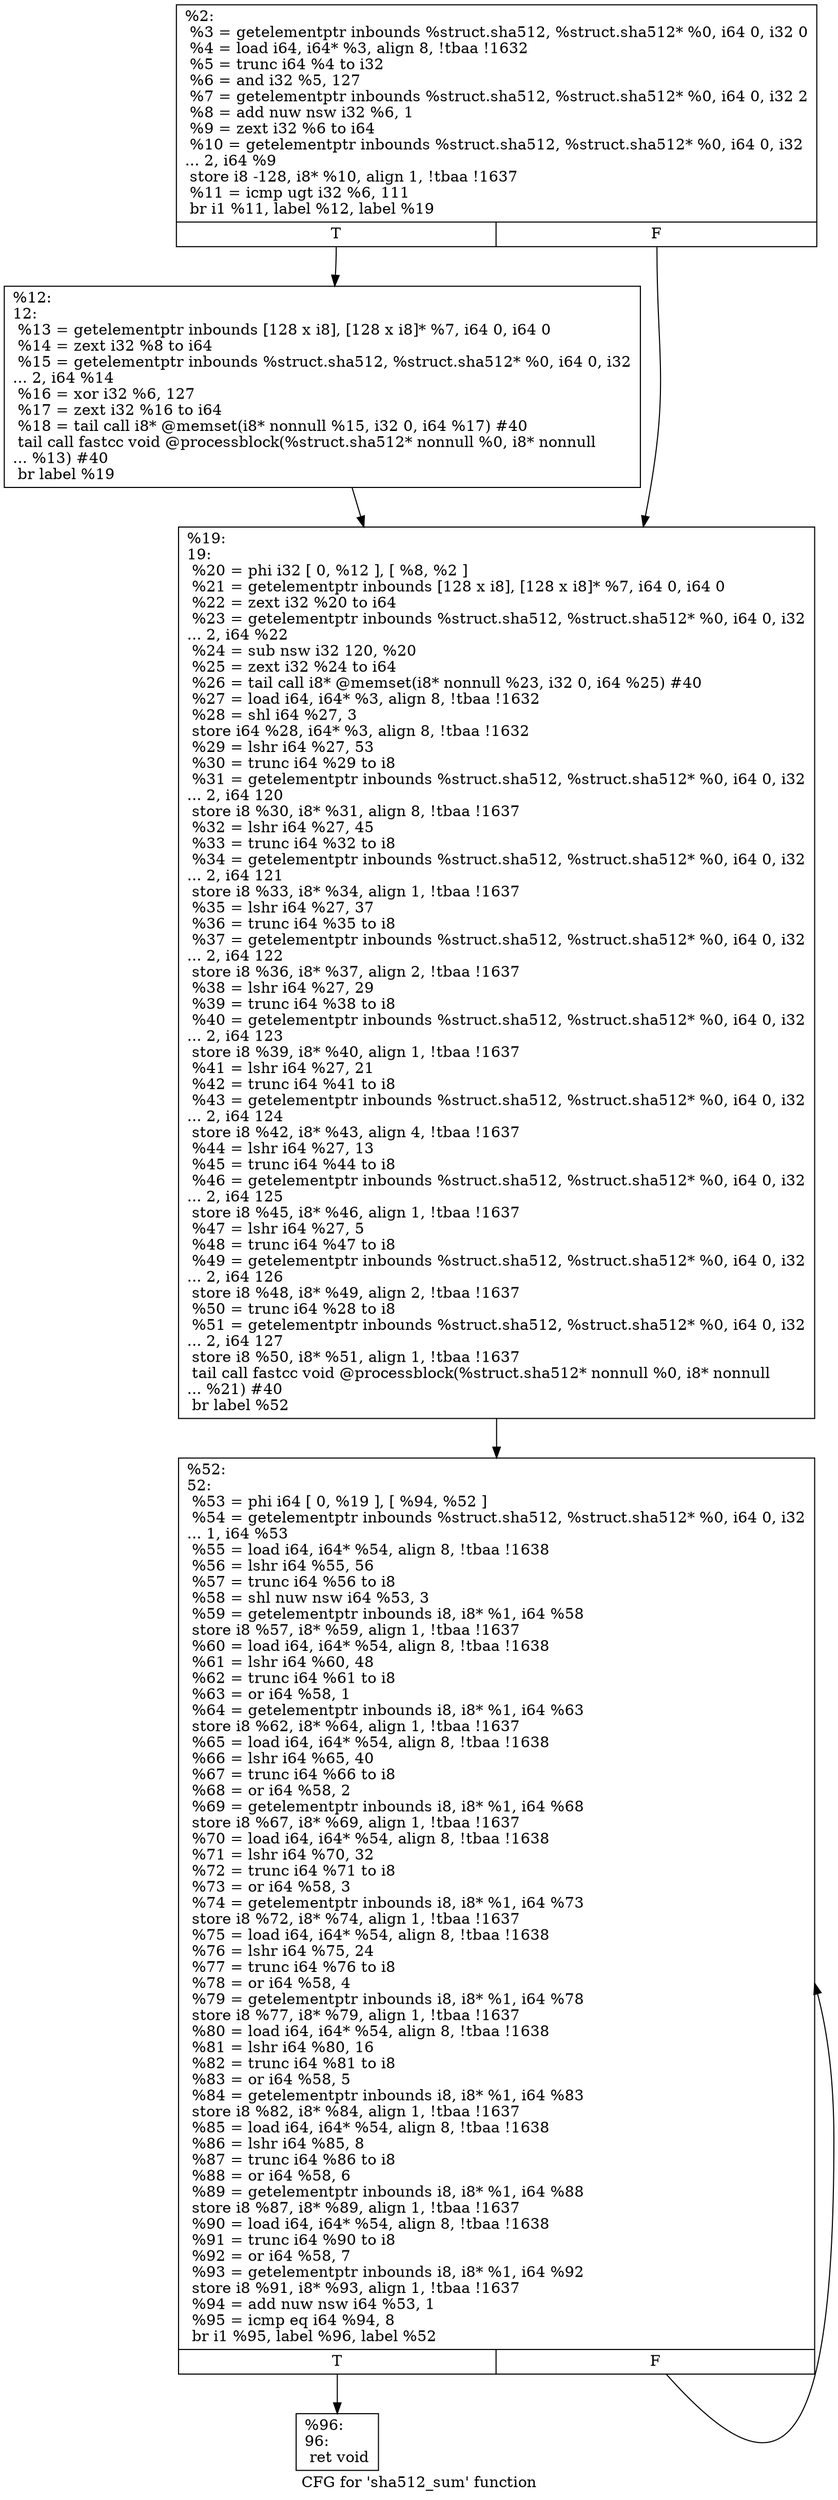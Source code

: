 digraph "CFG for 'sha512_sum' function" {
	label="CFG for 'sha512_sum' function";

	Node0x1ac6e70 [shape=record,label="{%2:\l  %3 = getelementptr inbounds %struct.sha512, %struct.sha512* %0, i64 0, i32 0\l  %4 = load i64, i64* %3, align 8, !tbaa !1632\l  %5 = trunc i64 %4 to i32\l  %6 = and i32 %5, 127\l  %7 = getelementptr inbounds %struct.sha512, %struct.sha512* %0, i64 0, i32 2\l  %8 = add nuw nsw i32 %6, 1\l  %9 = zext i32 %6 to i64\l  %10 = getelementptr inbounds %struct.sha512, %struct.sha512* %0, i64 0, i32\l... 2, i64 %9\l  store i8 -128, i8* %10, align 1, !tbaa !1637\l  %11 = icmp ugt i32 %6, 111\l  br i1 %11, label %12, label %19\l|{<s0>T|<s1>F}}"];
	Node0x1ac6e70:s0 -> Node0x1ac86f0;
	Node0x1ac6e70:s1 -> Node0x1ac87a0;
	Node0x1ac86f0 [shape=record,label="{%12:\l12:                                               \l  %13 = getelementptr inbounds [128 x i8], [128 x i8]* %7, i64 0, i64 0\l  %14 = zext i32 %8 to i64\l  %15 = getelementptr inbounds %struct.sha512, %struct.sha512* %0, i64 0, i32\l... 2, i64 %14\l  %16 = xor i32 %6, 127\l  %17 = zext i32 %16 to i64\l  %18 = tail call i8* @memset(i8* nonnull %15, i32 0, i64 %17) #40\l  tail call fastcc void @processblock(%struct.sha512* nonnull %0, i8* nonnull\l... %13) #40\l  br label %19\l}"];
	Node0x1ac86f0 -> Node0x1ac87a0;
	Node0x1ac87a0 [shape=record,label="{%19:\l19:                                               \l  %20 = phi i32 [ 0, %12 ], [ %8, %2 ]\l  %21 = getelementptr inbounds [128 x i8], [128 x i8]* %7, i64 0, i64 0\l  %22 = zext i32 %20 to i64\l  %23 = getelementptr inbounds %struct.sha512, %struct.sha512* %0, i64 0, i32\l... 2, i64 %22\l  %24 = sub nsw i32 120, %20\l  %25 = zext i32 %24 to i64\l  %26 = tail call i8* @memset(i8* nonnull %23, i32 0, i64 %25) #40\l  %27 = load i64, i64* %3, align 8, !tbaa !1632\l  %28 = shl i64 %27, 3\l  store i64 %28, i64* %3, align 8, !tbaa !1632\l  %29 = lshr i64 %27, 53\l  %30 = trunc i64 %29 to i8\l  %31 = getelementptr inbounds %struct.sha512, %struct.sha512* %0, i64 0, i32\l... 2, i64 120\l  store i8 %30, i8* %31, align 8, !tbaa !1637\l  %32 = lshr i64 %27, 45\l  %33 = trunc i64 %32 to i8\l  %34 = getelementptr inbounds %struct.sha512, %struct.sha512* %0, i64 0, i32\l... 2, i64 121\l  store i8 %33, i8* %34, align 1, !tbaa !1637\l  %35 = lshr i64 %27, 37\l  %36 = trunc i64 %35 to i8\l  %37 = getelementptr inbounds %struct.sha512, %struct.sha512* %0, i64 0, i32\l... 2, i64 122\l  store i8 %36, i8* %37, align 2, !tbaa !1637\l  %38 = lshr i64 %27, 29\l  %39 = trunc i64 %38 to i8\l  %40 = getelementptr inbounds %struct.sha512, %struct.sha512* %0, i64 0, i32\l... 2, i64 123\l  store i8 %39, i8* %40, align 1, !tbaa !1637\l  %41 = lshr i64 %27, 21\l  %42 = trunc i64 %41 to i8\l  %43 = getelementptr inbounds %struct.sha512, %struct.sha512* %0, i64 0, i32\l... 2, i64 124\l  store i8 %42, i8* %43, align 4, !tbaa !1637\l  %44 = lshr i64 %27, 13\l  %45 = trunc i64 %44 to i8\l  %46 = getelementptr inbounds %struct.sha512, %struct.sha512* %0, i64 0, i32\l... 2, i64 125\l  store i8 %45, i8* %46, align 1, !tbaa !1637\l  %47 = lshr i64 %27, 5\l  %48 = trunc i64 %47 to i8\l  %49 = getelementptr inbounds %struct.sha512, %struct.sha512* %0, i64 0, i32\l... 2, i64 126\l  store i8 %48, i8* %49, align 2, !tbaa !1637\l  %50 = trunc i64 %28 to i8\l  %51 = getelementptr inbounds %struct.sha512, %struct.sha512* %0, i64 0, i32\l... 2, i64 127\l  store i8 %50, i8* %51, align 1, !tbaa !1637\l  tail call fastcc void @processblock(%struct.sha512* nonnull %0, i8* nonnull\l... %21) #40\l  br label %52\l}"];
	Node0x1ac87a0 -> Node0x1ac87f0;
	Node0x1ac87f0 [shape=record,label="{%52:\l52:                                               \l  %53 = phi i64 [ 0, %19 ], [ %94, %52 ]\l  %54 = getelementptr inbounds %struct.sha512, %struct.sha512* %0, i64 0, i32\l... 1, i64 %53\l  %55 = load i64, i64* %54, align 8, !tbaa !1638\l  %56 = lshr i64 %55, 56\l  %57 = trunc i64 %56 to i8\l  %58 = shl nuw nsw i64 %53, 3\l  %59 = getelementptr inbounds i8, i8* %1, i64 %58\l  store i8 %57, i8* %59, align 1, !tbaa !1637\l  %60 = load i64, i64* %54, align 8, !tbaa !1638\l  %61 = lshr i64 %60, 48\l  %62 = trunc i64 %61 to i8\l  %63 = or i64 %58, 1\l  %64 = getelementptr inbounds i8, i8* %1, i64 %63\l  store i8 %62, i8* %64, align 1, !tbaa !1637\l  %65 = load i64, i64* %54, align 8, !tbaa !1638\l  %66 = lshr i64 %65, 40\l  %67 = trunc i64 %66 to i8\l  %68 = or i64 %58, 2\l  %69 = getelementptr inbounds i8, i8* %1, i64 %68\l  store i8 %67, i8* %69, align 1, !tbaa !1637\l  %70 = load i64, i64* %54, align 8, !tbaa !1638\l  %71 = lshr i64 %70, 32\l  %72 = trunc i64 %71 to i8\l  %73 = or i64 %58, 3\l  %74 = getelementptr inbounds i8, i8* %1, i64 %73\l  store i8 %72, i8* %74, align 1, !tbaa !1637\l  %75 = load i64, i64* %54, align 8, !tbaa !1638\l  %76 = lshr i64 %75, 24\l  %77 = trunc i64 %76 to i8\l  %78 = or i64 %58, 4\l  %79 = getelementptr inbounds i8, i8* %1, i64 %78\l  store i8 %77, i8* %79, align 1, !tbaa !1637\l  %80 = load i64, i64* %54, align 8, !tbaa !1638\l  %81 = lshr i64 %80, 16\l  %82 = trunc i64 %81 to i8\l  %83 = or i64 %58, 5\l  %84 = getelementptr inbounds i8, i8* %1, i64 %83\l  store i8 %82, i8* %84, align 1, !tbaa !1637\l  %85 = load i64, i64* %54, align 8, !tbaa !1638\l  %86 = lshr i64 %85, 8\l  %87 = trunc i64 %86 to i8\l  %88 = or i64 %58, 6\l  %89 = getelementptr inbounds i8, i8* %1, i64 %88\l  store i8 %87, i8* %89, align 1, !tbaa !1637\l  %90 = load i64, i64* %54, align 8, !tbaa !1638\l  %91 = trunc i64 %90 to i8\l  %92 = or i64 %58, 7\l  %93 = getelementptr inbounds i8, i8* %1, i64 %92\l  store i8 %91, i8* %93, align 1, !tbaa !1637\l  %94 = add nuw nsw i64 %53, 1\l  %95 = icmp eq i64 %94, 8\l  br i1 %95, label %96, label %52\l|{<s0>T|<s1>F}}"];
	Node0x1ac87f0:s0 -> Node0x1ac8840;
	Node0x1ac87f0:s1 -> Node0x1ac87f0;
	Node0x1ac8840 [shape=record,label="{%96:\l96:                                               \l  ret void\l}"];
}
